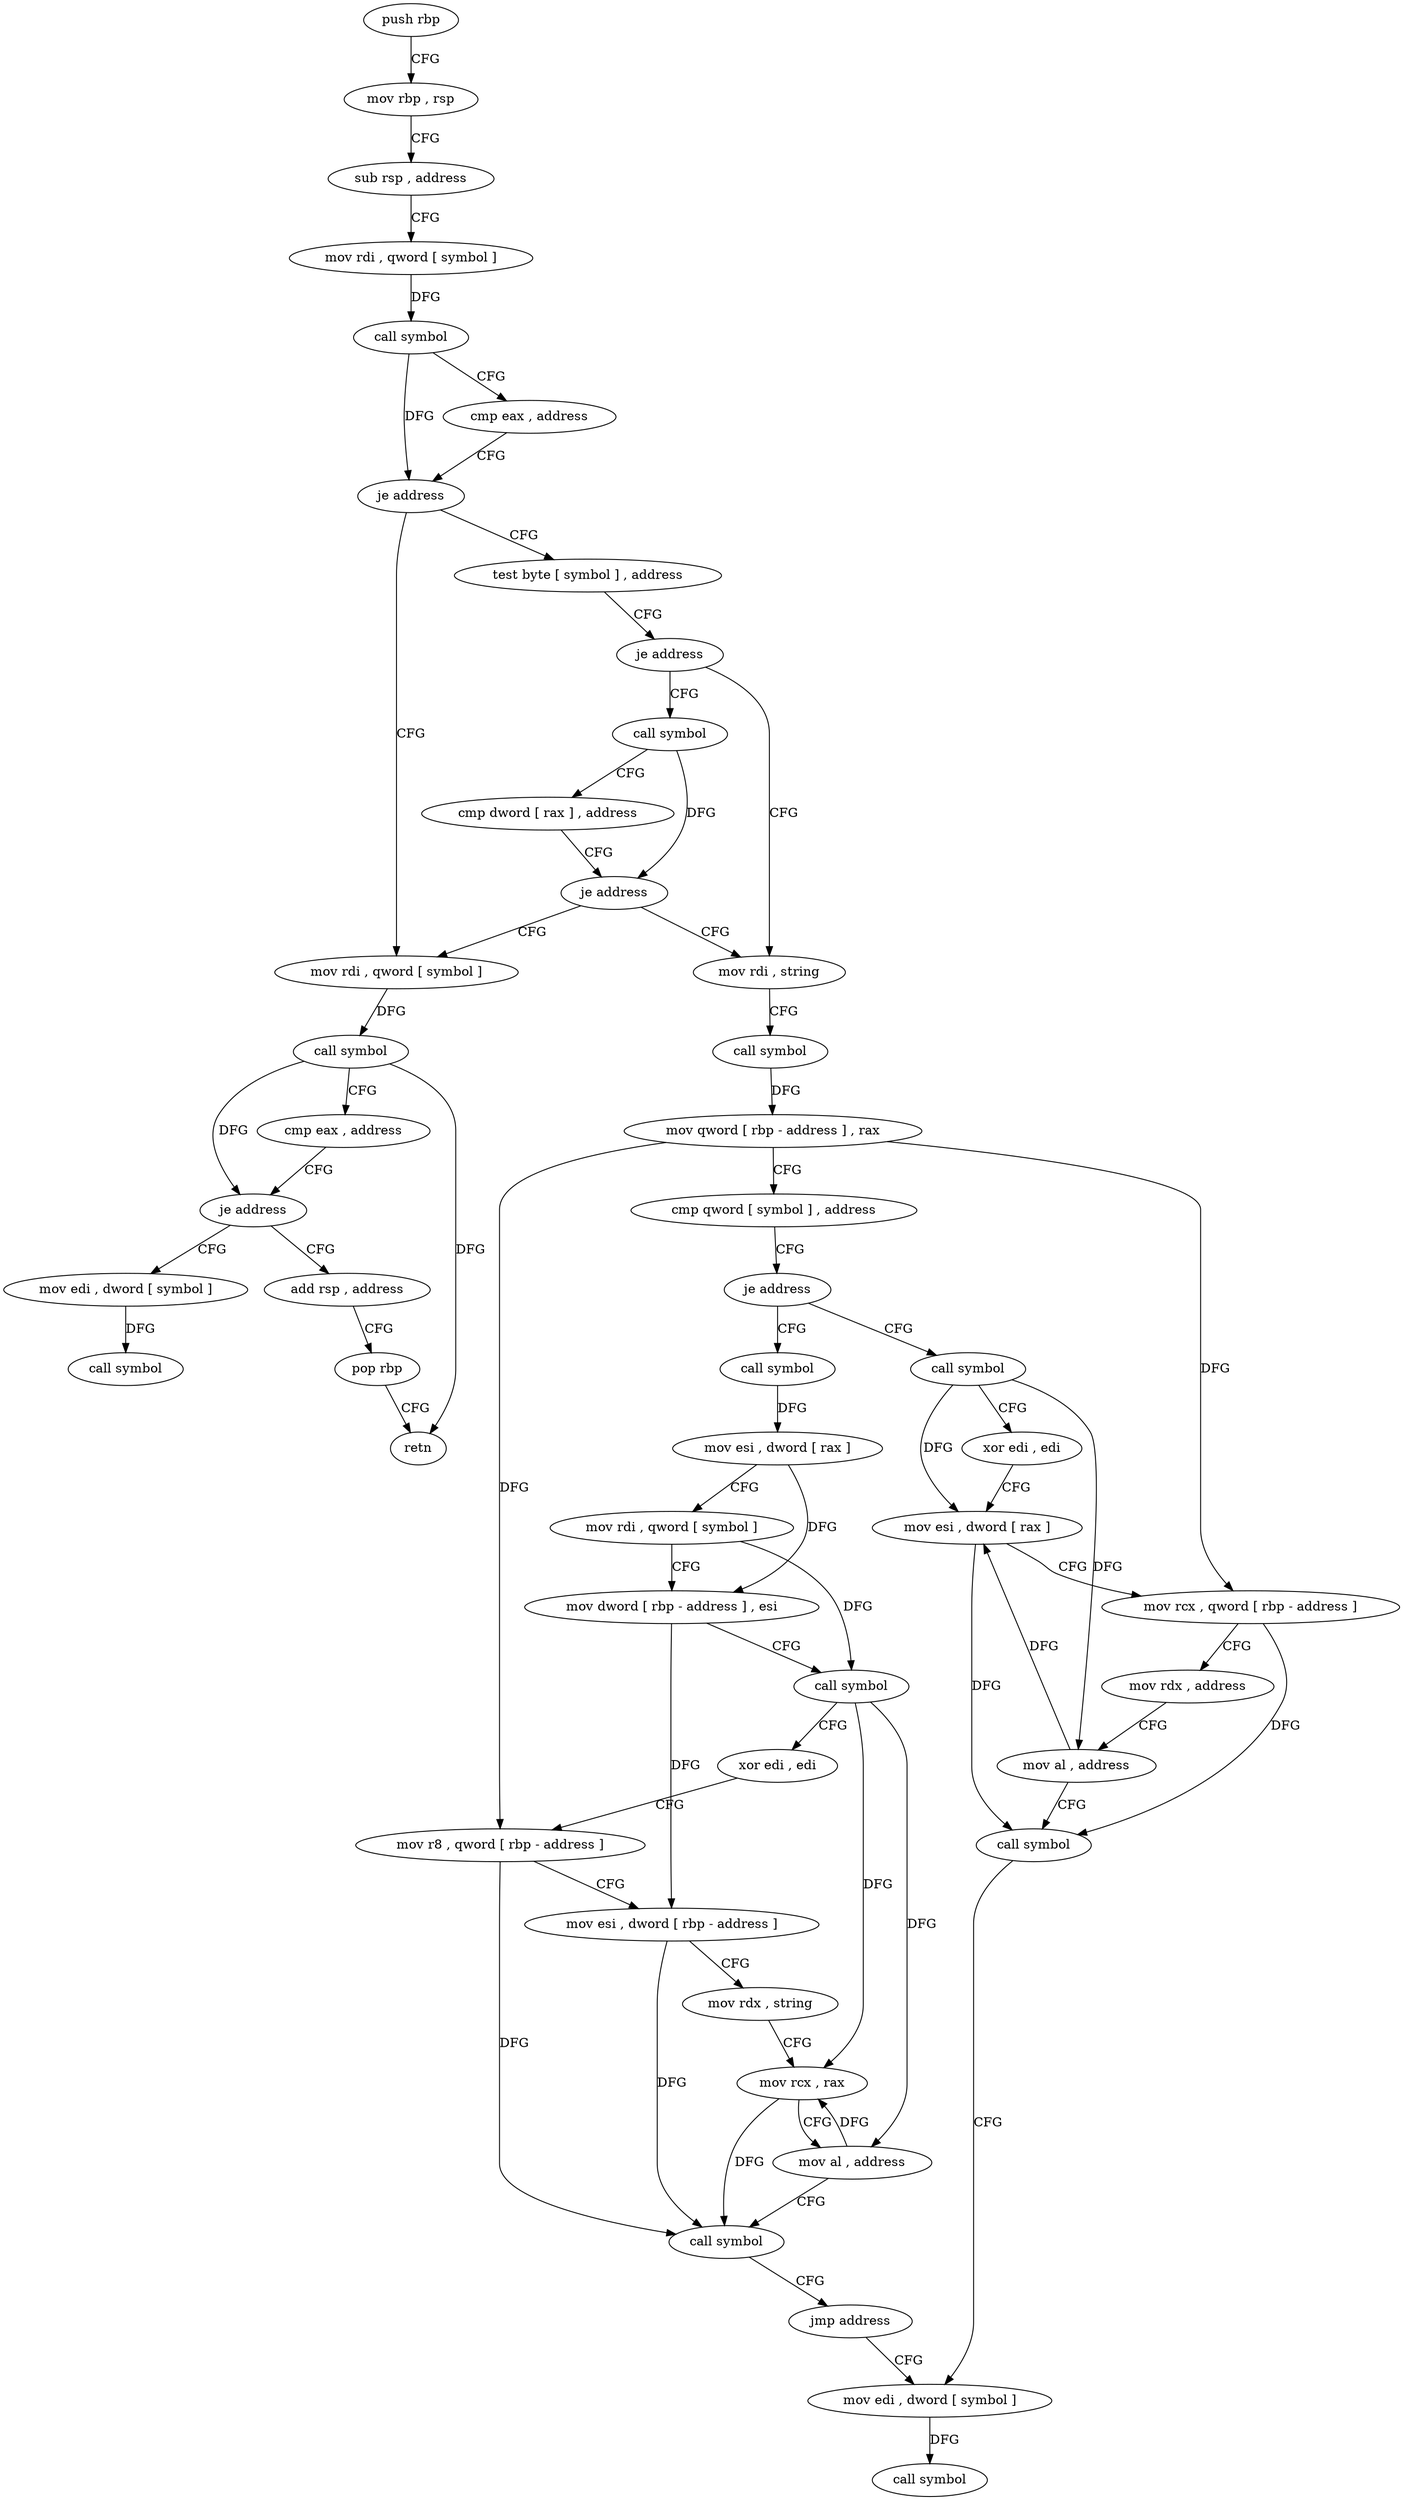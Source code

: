 digraph "func" {
"4253616" [label = "push rbp" ]
"4253617" [label = "mov rbp , rsp" ]
"4253620" [label = "sub rsp , address" ]
"4253624" [label = "mov rdi , qword [ symbol ]" ]
"4253632" [label = "call symbol" ]
"4253637" [label = "cmp eax , address" ]
"4253640" [label = "je address" ]
"4253807" [label = "mov rdi , qword [ symbol ]" ]
"4253646" [label = "test byte [ symbol ] , address" ]
"4253815" [label = "call symbol" ]
"4253820" [label = "cmp eax , address" ]
"4253823" [label = "je address" ]
"4253841" [label = "add rsp , address" ]
"4253829" [label = "mov edi , dword [ symbol ]" ]
"4253654" [label = "je address" ]
"4253674" [label = "mov rdi , string" ]
"4253660" [label = "call symbol" ]
"4253845" [label = "pop rbp" ]
"4253846" [label = "retn" ]
"4253836" [label = "call symbol" ]
"4253684" [label = "call symbol" ]
"4253689" [label = "mov qword [ rbp - address ] , rax" ]
"4253693" [label = "cmp qword [ symbol ] , address" ]
"4253702" [label = "je address" ]
"4253765" [label = "call symbol" ]
"4253708" [label = "call symbol" ]
"4253665" [label = "cmp dword [ rax ] , address" ]
"4253668" [label = "je address" ]
"4253770" [label = "xor edi , edi" ]
"4253772" [label = "mov esi , dword [ rax ]" ]
"4253774" [label = "mov rcx , qword [ rbp - address ]" ]
"4253778" [label = "mov rdx , address" ]
"4253788" [label = "mov al , address" ]
"4253790" [label = "call symbol" ]
"4253795" [label = "mov edi , dword [ symbol ]" ]
"4253713" [label = "mov esi , dword [ rax ]" ]
"4253715" [label = "mov rdi , qword [ symbol ]" ]
"4253723" [label = "mov dword [ rbp - address ] , esi" ]
"4253726" [label = "call symbol" ]
"4253731" [label = "xor edi , edi" ]
"4253733" [label = "mov r8 , qword [ rbp - address ]" ]
"4253737" [label = "mov esi , dword [ rbp - address ]" ]
"4253740" [label = "mov rdx , string" ]
"4253750" [label = "mov rcx , rax" ]
"4253753" [label = "mov al , address" ]
"4253755" [label = "call symbol" ]
"4253760" [label = "jmp address" ]
"4253802" [label = "call symbol" ]
"4253616" -> "4253617" [ label = "CFG" ]
"4253617" -> "4253620" [ label = "CFG" ]
"4253620" -> "4253624" [ label = "CFG" ]
"4253624" -> "4253632" [ label = "DFG" ]
"4253632" -> "4253637" [ label = "CFG" ]
"4253632" -> "4253640" [ label = "DFG" ]
"4253637" -> "4253640" [ label = "CFG" ]
"4253640" -> "4253807" [ label = "CFG" ]
"4253640" -> "4253646" [ label = "CFG" ]
"4253807" -> "4253815" [ label = "DFG" ]
"4253646" -> "4253654" [ label = "CFG" ]
"4253815" -> "4253820" [ label = "CFG" ]
"4253815" -> "4253823" [ label = "DFG" ]
"4253815" -> "4253846" [ label = "DFG" ]
"4253820" -> "4253823" [ label = "CFG" ]
"4253823" -> "4253841" [ label = "CFG" ]
"4253823" -> "4253829" [ label = "CFG" ]
"4253841" -> "4253845" [ label = "CFG" ]
"4253829" -> "4253836" [ label = "DFG" ]
"4253654" -> "4253674" [ label = "CFG" ]
"4253654" -> "4253660" [ label = "CFG" ]
"4253674" -> "4253684" [ label = "CFG" ]
"4253660" -> "4253665" [ label = "CFG" ]
"4253660" -> "4253668" [ label = "DFG" ]
"4253845" -> "4253846" [ label = "CFG" ]
"4253684" -> "4253689" [ label = "DFG" ]
"4253689" -> "4253693" [ label = "CFG" ]
"4253689" -> "4253774" [ label = "DFG" ]
"4253689" -> "4253733" [ label = "DFG" ]
"4253693" -> "4253702" [ label = "CFG" ]
"4253702" -> "4253765" [ label = "CFG" ]
"4253702" -> "4253708" [ label = "CFG" ]
"4253765" -> "4253770" [ label = "CFG" ]
"4253765" -> "4253772" [ label = "DFG" ]
"4253765" -> "4253788" [ label = "DFG" ]
"4253708" -> "4253713" [ label = "DFG" ]
"4253665" -> "4253668" [ label = "CFG" ]
"4253668" -> "4253807" [ label = "CFG" ]
"4253668" -> "4253674" [ label = "CFG" ]
"4253770" -> "4253772" [ label = "CFG" ]
"4253772" -> "4253774" [ label = "CFG" ]
"4253772" -> "4253790" [ label = "DFG" ]
"4253774" -> "4253778" [ label = "CFG" ]
"4253774" -> "4253790" [ label = "DFG" ]
"4253778" -> "4253788" [ label = "CFG" ]
"4253788" -> "4253790" [ label = "CFG" ]
"4253788" -> "4253772" [ label = "DFG" ]
"4253790" -> "4253795" [ label = "CFG" ]
"4253795" -> "4253802" [ label = "DFG" ]
"4253713" -> "4253715" [ label = "CFG" ]
"4253713" -> "4253723" [ label = "DFG" ]
"4253715" -> "4253723" [ label = "CFG" ]
"4253715" -> "4253726" [ label = "DFG" ]
"4253723" -> "4253726" [ label = "CFG" ]
"4253723" -> "4253737" [ label = "DFG" ]
"4253726" -> "4253731" [ label = "CFG" ]
"4253726" -> "4253750" [ label = "DFG" ]
"4253726" -> "4253753" [ label = "DFG" ]
"4253731" -> "4253733" [ label = "CFG" ]
"4253733" -> "4253737" [ label = "CFG" ]
"4253733" -> "4253755" [ label = "DFG" ]
"4253737" -> "4253740" [ label = "CFG" ]
"4253737" -> "4253755" [ label = "DFG" ]
"4253740" -> "4253750" [ label = "CFG" ]
"4253750" -> "4253753" [ label = "CFG" ]
"4253750" -> "4253755" [ label = "DFG" ]
"4253753" -> "4253755" [ label = "CFG" ]
"4253753" -> "4253750" [ label = "DFG" ]
"4253755" -> "4253760" [ label = "CFG" ]
"4253760" -> "4253795" [ label = "CFG" ]
}
